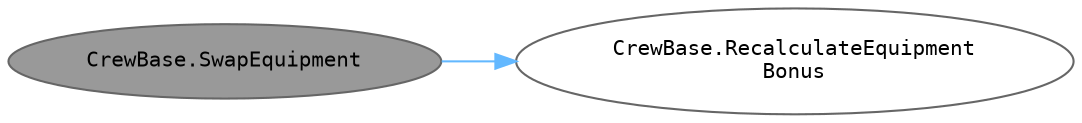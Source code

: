 digraph "CrewBase.SwapEquipment"
{
 // INTERACTIVE_SVG=YES
 // LATEX_PDF_SIZE
  bgcolor="transparent";
  edge [fontname=Helvetica,fontsize=10,labelfontname=Helvetica,labelfontsize=10];
  node [fontname=Helvetica,fontsize=10,fontname=Consolas fontsize=10 style=filled height=0.2 width=0.4 margin=0.1];
  rankdir="LR";
  Node1 [id="Node000001",label="CrewBase.SwapEquipment",height=0.2,width=0.4,color="gray40", fillcolor="grey60", style="filled", fontcolor="black",tooltip="기존 장비를 해제하고 새 장비를 장착합니다."];
  Node1 -> Node2 [id="edge1_Node000001_Node000002",color="steelblue1",style="solid",tooltip=" "];
  Node2 [id="Node000002",label="CrewBase.RecalculateEquipment\lBonus",height=0.2,width=0.4,color="grey40", fillcolor="white", style="filled",URL="$class_crew_base.html#a233fbdc4519521e27786d8c0799dcd44",tooltip="장비 효과를 스탯에 반영하거나 제거합니다."];
}
